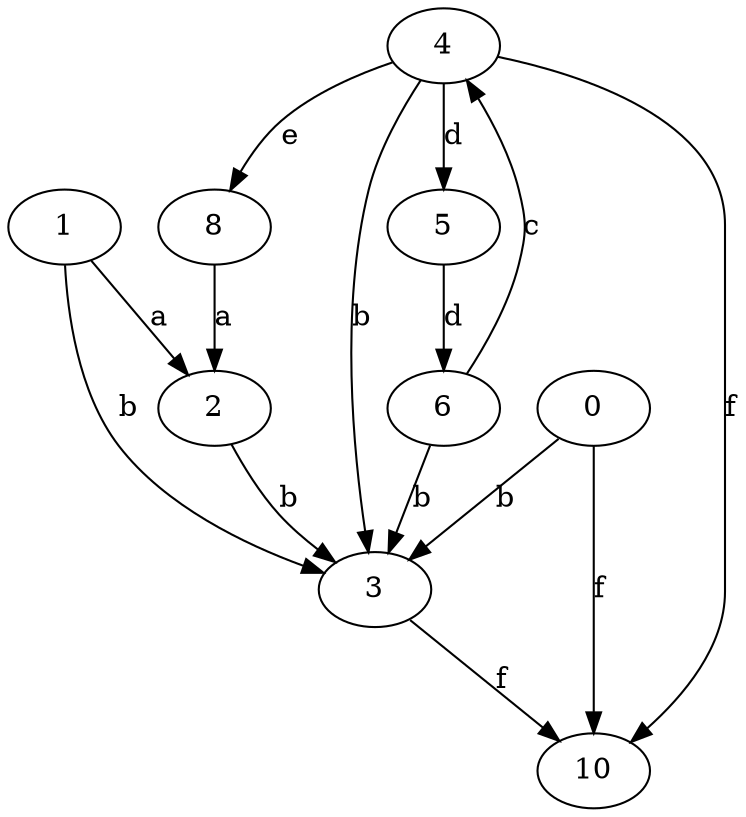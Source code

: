 strict digraph  {
1;
2;
3;
4;
5;
6;
8;
10;
0;
1 -> 2  [label=a];
1 -> 3  [label=b];
2 -> 3  [label=b];
3 -> 10  [label=f];
4 -> 3  [label=b];
4 -> 5  [label=d];
4 -> 8  [label=e];
4 -> 10  [label=f];
5 -> 6  [label=d];
6 -> 3  [label=b];
6 -> 4  [label=c];
8 -> 2  [label=a];
0 -> 3  [label=b];
0 -> 10  [label=f];
}
